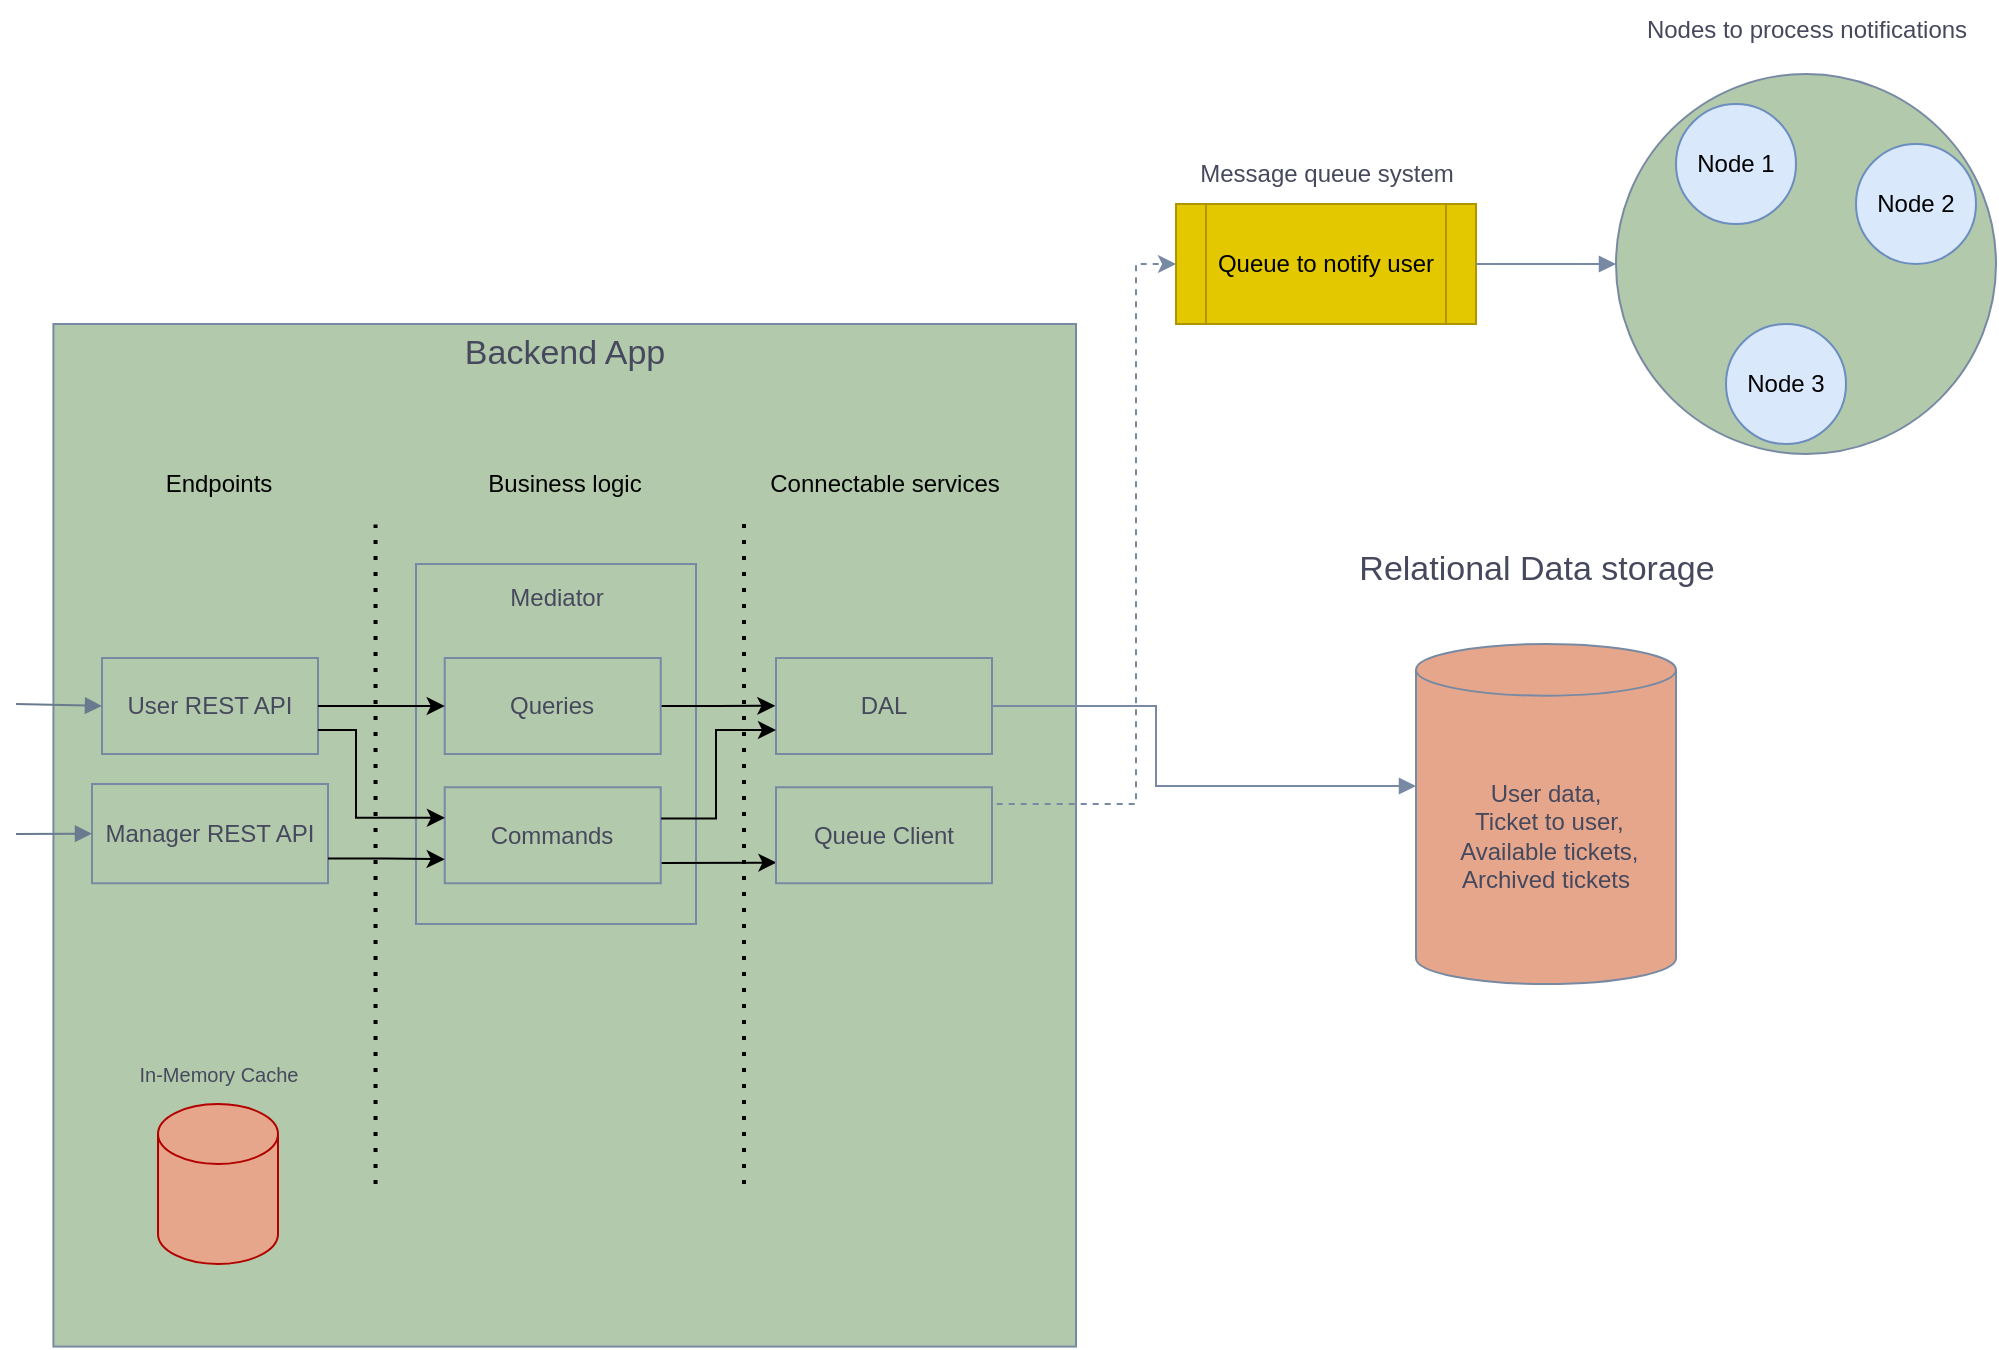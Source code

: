 <mxfile version="24.7.16">
  <diagram name="Page-1" id="6133507b-19e7-1e82-6fc7-422aa6c4b21f">
    <mxGraphModel dx="1200" dy="656" grid="1" gridSize="10" guides="1" tooltips="1" connect="1" arrows="1" fold="1" page="1" pageScale="1" pageWidth="1100" pageHeight="850" background="none" math="0" shadow="0">
      <root>
        <mxCell id="0" />
        <mxCell id="1" parent="0" />
        <mxCell id="8RKPcWR6JXZ6SVr-2ro6-47" value="" style="group;labelBackgroundColor=none;fontColor=#46495D;" parent="1" vertex="1" connectable="0">
          <mxGeometry x="810" y="48" width="190" height="227" as="geometry" />
        </mxCell>
        <mxCell id="8RKPcWR6JXZ6SVr-2ro6-45" value="" style="group;labelBackgroundColor=none;fontColor=#46495D;" parent="8RKPcWR6JXZ6SVr-2ro6-47" vertex="1" connectable="0">
          <mxGeometry y="37" width="190" height="190" as="geometry" />
        </mxCell>
        <mxCell id="8RKPcWR6JXZ6SVr-2ro6-37" value="" style="ellipse;whiteSpace=wrap;html=1;aspect=fixed;labelBackgroundColor=none;fillColor=#B2C9AB;strokeColor=#788AA3;fontColor=#46495D;" parent="8RKPcWR6JXZ6SVr-2ro6-45" vertex="1">
          <mxGeometry width="190" height="190" as="geometry" />
        </mxCell>
        <mxCell id="8RKPcWR6JXZ6SVr-2ro6-38" value="Node 1" style="ellipse;whiteSpace=wrap;html=1;aspect=fixed;labelBackgroundColor=none;fillColor=#dae8fc;strokeColor=#6c8ebf;" parent="8RKPcWR6JXZ6SVr-2ro6-45" vertex="1">
          <mxGeometry x="30" y="15" width="60" height="60" as="geometry" />
        </mxCell>
        <mxCell id="8RKPcWR6JXZ6SVr-2ro6-39" value="Node 2" style="ellipse;whiteSpace=wrap;html=1;aspect=fixed;labelBackgroundColor=none;fillColor=#dae8fc;strokeColor=#6c8ebf;" parent="8RKPcWR6JXZ6SVr-2ro6-45" vertex="1">
          <mxGeometry x="120" y="35" width="60" height="60" as="geometry" />
        </mxCell>
        <mxCell id="8RKPcWR6JXZ6SVr-2ro6-40" value="Node 3" style="ellipse;whiteSpace=wrap;html=1;aspect=fixed;labelBackgroundColor=none;fillColor=#dae8fc;strokeColor=#6c8ebf;" parent="8RKPcWR6JXZ6SVr-2ro6-45" vertex="1">
          <mxGeometry x="55" y="125" width="60" height="60" as="geometry" />
        </mxCell>
        <mxCell id="8RKPcWR6JXZ6SVr-2ro6-46" value="Nodes to process notifications" style="text;html=1;align=center;verticalAlign=middle;resizable=0;points=[];autosize=1;strokeColor=none;fillColor=none;labelBackgroundColor=none;fontColor=#46495D;" parent="8RKPcWR6JXZ6SVr-2ro6-47" vertex="1">
          <mxGeometry x="5" width="180" height="30" as="geometry" />
        </mxCell>
        <mxCell id="8RKPcWR6JXZ6SVr-2ro6-53" value="" style="group;labelBackgroundColor=none;fontColor=#46495D;" parent="1" vertex="1" connectable="0">
          <mxGeometry x="430" y="120" width="310" height="90" as="geometry" />
        </mxCell>
        <mxCell id="8RKPcWR6JXZ6SVr-2ro6-51" value="" style="group;labelBackgroundColor=none;fontColor=#46495D;" parent="8RKPcWR6JXZ6SVr-2ro6-53" vertex="1" connectable="0">
          <mxGeometry y="30" width="310" height="60" as="geometry" />
        </mxCell>
        <mxCell id="8RKPcWR6JXZ6SVr-2ro6-36" value="Queue to notify user" style="shape=process;whiteSpace=wrap;html=1;backgroundOutline=1;labelBackgroundColor=none;fillColor=#e3c800;strokeColor=#B09500;fontColor=#000000;" parent="8RKPcWR6JXZ6SVr-2ro6-51" vertex="1">
          <mxGeometry x="160" width="150" height="60" as="geometry" />
        </mxCell>
        <mxCell id="8RKPcWR6JXZ6SVr-2ro6-52" value="Message queue system" style="text;html=1;align=center;verticalAlign=middle;resizable=0;points=[];autosize=1;strokeColor=none;fillColor=none;labelBackgroundColor=none;fontColor=#46495D;" parent="8RKPcWR6JXZ6SVr-2ro6-53" vertex="1">
          <mxGeometry x="160" width="150" height="30" as="geometry" />
        </mxCell>
        <mxCell id="8RKPcWR6JXZ6SVr-2ro6-56" value="" style="edgeStyle=orthogonalEdgeStyle;rounded=0;orthogonalLoop=1;jettySize=auto;html=1;entryX=1;entryY=0.5;entryDx=0;entryDy=0;labelBackgroundColor=none;strokeColor=#788AA3;fontColor=default;endArrow=none;endFill=0;startArrow=block;startFill=1;" parent="1" source="8RKPcWR6JXZ6SVr-2ro6-37" target="8RKPcWR6JXZ6SVr-2ro6-36" edge="1">
          <mxGeometry relative="1" as="geometry" />
        </mxCell>
        <mxCell id="8RKPcWR6JXZ6SVr-2ro6-8" value="" style="whiteSpace=wrap;html=1;aspect=fixed;labelBackgroundColor=none;fillColor=#B2C9AB;strokeColor=#788AA3;fontColor=#46495D;" parent="1" vertex="1">
          <mxGeometry x="28.71" y="210" width="511.29" height="511.29" as="geometry" />
        </mxCell>
        <mxCell id="8RKPcWR6JXZ6SVr-2ro6-10" value="User REST API" style="shape=parallelogram;perimeter=parallelogramPerimeter;whiteSpace=wrap;html=1;fixedSize=1;size=-12;labelBackgroundColor=none;fillColor=#B2C9AB;strokeColor=#788AA3;fontColor=#46495D;" parent="1" vertex="1">
          <mxGeometry x="53" y="377" width="108" height="48" as="geometry" />
        </mxCell>
        <mxCell id="8RKPcWR6JXZ6SVr-2ro6-11" value="Manager REST API" style="shape=parallelogram;perimeter=parallelogramPerimeter;whiteSpace=wrap;html=1;fixedSize=1;size=-2;labelBackgroundColor=none;fillColor=#B2C9AB;strokeColor=#788AA3;fontColor=#46495D;" parent="1" vertex="1">
          <mxGeometry x="48" y="440" width="118" height="49.65" as="geometry" />
        </mxCell>
        <mxCell id="8RKPcWR6JXZ6SVr-2ro6-16" value="&lt;div style=&quot;font-size: 17px;&quot;&gt;Backend App&lt;/div&gt;" style="text;html=1;align=center;verticalAlign=middle;resizable=0;points=[];autosize=1;strokeColor=none;fillColor=none;labelBackgroundColor=none;fontColor=#46495D;" parent="1" vertex="1">
          <mxGeometry x="224.357" y="210" width="120" height="30" as="geometry" />
        </mxCell>
        <mxCell id="8RKPcWR6JXZ6SVr-2ro6-25" value="" style="shape=cylinder3;whiteSpace=wrap;html=1;boundedLbl=1;backgroundOutline=1;size=15;labelBackgroundColor=none;fillColor=#E5A68C;strokeColor=#B20000;fontColor=#ffffff;" parent="1" vertex="1">
          <mxGeometry x="81" y="600" width="60" height="80" as="geometry" />
        </mxCell>
        <mxCell id="8RKPcWR6JXZ6SVr-2ro6-26" value="In-Memory Cache" style="text;html=1;align=center;verticalAlign=middle;resizable=0;points=[];autosize=1;strokeColor=none;fillColor=none;labelBackgroundColor=none;fontColor=#46495D;fontSize=10;" parent="1" vertex="1">
          <mxGeometry x="61" y="570" width="100" height="30" as="geometry" />
        </mxCell>
        <mxCell id="0PDf38OQBH20sMYJH-qJ-4" value="DAL" style="shape=parallelogram;perimeter=parallelogramPerimeter;whiteSpace=wrap;html=1;fixedSize=1;size=-12;labelBackgroundColor=none;fillColor=#B2C9AB;strokeColor=#788AA3;fontColor=#46495D;" parent="1" vertex="1">
          <mxGeometry x="390" y="377" width="108" height="48" as="geometry" />
        </mxCell>
        <mxCell id="8RKPcWR6JXZ6SVr-2ro6-43" value="" style="edgeStyle=orthogonalEdgeStyle;rounded=0;orthogonalLoop=1;jettySize=auto;html=1;labelBackgroundColor=none;strokeColor=#788AA3;fontColor=default;exitX=1;exitY=0.5;exitDx=0;exitDy=0;endArrow=block;endFill=1;" parent="1" source="0PDf38OQBH20sMYJH-qJ-4" target="8RKPcWR6JXZ6SVr-2ro6-17" edge="1">
          <mxGeometry relative="1" as="geometry">
            <mxPoint x="430" y="460" as="sourcePoint" />
            <mxPoint x="770" y="440" as="targetPoint" />
            <Array as="points">
              <mxPoint x="580" y="401" />
              <mxPoint x="580" y="441" />
            </Array>
          </mxGeometry>
        </mxCell>
        <mxCell id="0PDf38OQBH20sMYJH-qJ-5" value="" style="endArrow=block;html=1;rounded=0;entryX=0;entryY=0.5;entryDx=0;entryDy=0;strokeColor=#6A7A8F;endFill=1;" parent="1" target="8RKPcWR6JXZ6SVr-2ro6-10" edge="1">
          <mxGeometry width="50" height="50" relative="1" as="geometry">
            <mxPoint x="10" y="400" as="sourcePoint" />
            <mxPoint x="250" y="410" as="targetPoint" />
          </mxGeometry>
        </mxCell>
        <mxCell id="0PDf38OQBH20sMYJH-qJ-6" value="" style="endArrow=block;html=1;rounded=0;entryX=0;entryY=0.5;entryDx=0;entryDy=0;strokeColor=#6A7A8F;endFill=1;" parent="1" target="8RKPcWR6JXZ6SVr-2ro6-11" edge="1">
          <mxGeometry width="50" height="50" relative="1" as="geometry">
            <mxPoint x="10" y="465" as="sourcePoint" />
            <mxPoint x="52" y="481.71" as="targetPoint" />
          </mxGeometry>
        </mxCell>
        <mxCell id="0PDf38OQBH20sMYJH-qJ-7" value="" style="endArrow=none;dashed=1;html=1;dashPattern=1 3;strokeWidth=2;rounded=0;entryX=0.315;entryY=0.196;entryDx=0;entryDy=0;entryPerimeter=0;exitX=0.315;exitY=0.841;exitDx=0;exitDy=0;exitPerimeter=0;" parent="1" source="8RKPcWR6JXZ6SVr-2ro6-8" target="8RKPcWR6JXZ6SVr-2ro6-8" edge="1">
          <mxGeometry width="50" height="50" relative="1" as="geometry">
            <mxPoint x="190" y="460" as="sourcePoint" />
            <mxPoint x="240" y="410" as="targetPoint" />
          </mxGeometry>
        </mxCell>
        <mxCell id="0PDf38OQBH20sMYJH-qJ-8" value="Endpoints" style="text;html=1;align=center;verticalAlign=middle;resizable=0;points=[];autosize=1;strokeColor=none;fillColor=none;" parent="1" vertex="1">
          <mxGeometry x="71" y="275" width="80" height="30" as="geometry" />
        </mxCell>
        <mxCell id="0PDf38OQBH20sMYJH-qJ-9" value="" style="endArrow=none;dashed=1;html=1;dashPattern=1 3;strokeWidth=2;rounded=0;entryX=0.315;entryY=0.196;entryDx=0;entryDy=0;entryPerimeter=0;exitX=0.315;exitY=0.841;exitDx=0;exitDy=0;exitPerimeter=0;" parent="1" edge="1">
          <mxGeometry width="50" height="50" relative="1" as="geometry">
            <mxPoint x="374" y="640" as="sourcePoint" />
            <mxPoint x="374" y="310" as="targetPoint" />
          </mxGeometry>
        </mxCell>
        <mxCell id="0PDf38OQBH20sMYJH-qJ-10" value="Connectable services" style="text;html=1;align=center;verticalAlign=middle;resizable=0;points=[];autosize=1;strokeColor=none;fillColor=none;" parent="1" vertex="1">
          <mxGeometry x="374" y="275" width="140" height="30" as="geometry" />
        </mxCell>
        <mxCell id="0PDf38OQBH20sMYJH-qJ-11" value="Business logic" style="text;html=1;align=center;verticalAlign=middle;resizable=0;points=[];autosize=1;strokeColor=none;fillColor=none;" parent="1" vertex="1">
          <mxGeometry x="234.36" y="275" width="100" height="30" as="geometry" />
        </mxCell>
        <mxCell id="0PDf38OQBH20sMYJH-qJ-12" value="" style="shape=parallelogram;perimeter=parallelogramPerimeter;whiteSpace=wrap;html=1;fixedSize=1;size=-12;labelBackgroundColor=none;fillColor=#B2C9AB;strokeColor=#788AA3;fontColor=#46495D;" parent="1" vertex="1">
          <mxGeometry x="210" y="330" width="140" height="180" as="geometry" />
        </mxCell>
        <mxCell id="0PDf38OQBH20sMYJH-qJ-13" value="&lt;div style=&quot;font-size: 12px;&quot;&gt;Mediator&lt;/div&gt;" style="text;html=1;align=center;verticalAlign=middle;resizable=0;points=[];autosize=1;strokeColor=none;fillColor=none;labelBackgroundColor=none;fontColor=#46495D;fontSize=12;" parent="1" vertex="1">
          <mxGeometry x="244.997" y="332" width="70" height="30" as="geometry" />
        </mxCell>
        <mxCell id="0PDf38OQBH20sMYJH-qJ-19" style="edgeStyle=orthogonalEdgeStyle;rounded=0;orthogonalLoop=1;jettySize=auto;html=1;exitX=1;exitY=0.5;exitDx=0;exitDy=0;entryX=-0.003;entryY=0.498;entryDx=0;entryDy=0;entryPerimeter=0;" parent="1" source="0PDf38OQBH20sMYJH-qJ-14" target="0PDf38OQBH20sMYJH-qJ-4" edge="1">
          <mxGeometry relative="1" as="geometry">
            <mxPoint x="390" y="400" as="targetPoint" />
            <Array as="points">
              <mxPoint x="361" y="401" />
            </Array>
          </mxGeometry>
        </mxCell>
        <mxCell id="0PDf38OQBH20sMYJH-qJ-14" value="Queries" style="shape=parallelogram;perimeter=parallelogramPerimeter;whiteSpace=wrap;html=1;fixedSize=1;size=-12;labelBackgroundColor=none;fillColor=#B2C9AB;strokeColor=#788AA3;fontColor=#46495D;" parent="1" vertex="1">
          <mxGeometry x="224.36" y="377" width="108" height="48" as="geometry" />
        </mxCell>
        <mxCell id="0PDf38OQBH20sMYJH-qJ-20" style="edgeStyle=orthogonalEdgeStyle;rounded=0;orthogonalLoop=1;jettySize=auto;html=1;exitX=1;exitY=0.789;exitDx=0;exitDy=0;exitPerimeter=0;entryX=0.002;entryY=0.784;entryDx=0;entryDy=0;entryPerimeter=0;" parent="1" source="0PDf38OQBH20sMYJH-qJ-15" target="0PDf38OQBH20sMYJH-qJ-21" edge="1">
          <mxGeometry relative="1" as="geometry">
            <mxPoint x="390" y="466" as="targetPoint" />
            <Array as="points">
              <mxPoint x="390" y="479" />
            </Array>
          </mxGeometry>
        </mxCell>
        <mxCell id="0PDf38OQBH20sMYJH-qJ-15" value="Commands" style="shape=parallelogram;perimeter=parallelogramPerimeter;whiteSpace=wrap;html=1;fixedSize=1;size=-12;labelBackgroundColor=none;fillColor=#B2C9AB;strokeColor=#788AA3;fontColor=#46495D;" parent="1" vertex="1">
          <mxGeometry x="224.36" y="441.65" width="108" height="48" as="geometry" />
        </mxCell>
        <mxCell id="0PDf38OQBH20sMYJH-qJ-16" style="edgeStyle=orthogonalEdgeStyle;rounded=0;orthogonalLoop=1;jettySize=auto;html=1;exitX=1;exitY=0.5;exitDx=0;exitDy=0;entryX=0;entryY=0.5;entryDx=0;entryDy=0;" parent="1" source="8RKPcWR6JXZ6SVr-2ro6-10" target="0PDf38OQBH20sMYJH-qJ-14" edge="1">
          <mxGeometry relative="1" as="geometry" />
        </mxCell>
        <mxCell id="0PDf38OQBH20sMYJH-qJ-17" style="edgeStyle=orthogonalEdgeStyle;rounded=0;orthogonalLoop=1;jettySize=auto;html=1;exitX=1;exitY=0.75;exitDx=0;exitDy=0;entryX=0.001;entryY=0.318;entryDx=0;entryDy=0;entryPerimeter=0;" parent="1" source="8RKPcWR6JXZ6SVr-2ro6-10" target="0PDf38OQBH20sMYJH-qJ-15" edge="1">
          <mxGeometry relative="1" as="geometry">
            <Array as="points">
              <mxPoint x="180" y="413" />
              <mxPoint x="180" y="457" />
            </Array>
          </mxGeometry>
        </mxCell>
        <mxCell id="0PDf38OQBH20sMYJH-qJ-18" style="edgeStyle=orthogonalEdgeStyle;rounded=0;orthogonalLoop=1;jettySize=auto;html=1;exitX=1;exitY=0.75;exitDx=0;exitDy=0;entryX=0;entryY=0.75;entryDx=0;entryDy=0;" parent="1" source="8RKPcWR6JXZ6SVr-2ro6-11" target="0PDf38OQBH20sMYJH-qJ-15" edge="1">
          <mxGeometry relative="1" as="geometry">
            <Array as="points" />
          </mxGeometry>
        </mxCell>
        <mxCell id="0PDf38OQBH20sMYJH-qJ-21" value="Queue Client" style="shape=parallelogram;perimeter=parallelogramPerimeter;whiteSpace=wrap;html=1;fixedSize=1;size=-12;labelBackgroundColor=none;fillColor=#B2C9AB;strokeColor=#788AA3;fontColor=#46495D;" parent="1" vertex="1">
          <mxGeometry x="390" y="441.65" width="108" height="48" as="geometry" />
        </mxCell>
        <mxCell id="0PDf38OQBH20sMYJH-qJ-23" style="edgeStyle=orthogonalEdgeStyle;rounded=0;orthogonalLoop=1;jettySize=auto;html=1;exitX=1.002;exitY=0.324;exitDx=0;exitDy=0;entryX=0;entryY=0.75;entryDx=0;entryDy=0;exitPerimeter=0;" parent="1" source="0PDf38OQBH20sMYJH-qJ-15" target="0PDf38OQBH20sMYJH-qJ-4" edge="1">
          <mxGeometry relative="1" as="geometry">
            <Array as="points">
              <mxPoint x="360" y="457" />
              <mxPoint x="360" y="413" />
            </Array>
          </mxGeometry>
        </mxCell>
        <mxCell id="0PDf38OQBH20sMYJH-qJ-24" value="" style="edgeStyle=orthogonalEdgeStyle;rounded=0;orthogonalLoop=1;jettySize=auto;html=1;labelBackgroundColor=none;strokeColor=#788AA3;fontColor=default;exitX=1;exitY=0.5;exitDx=0;exitDy=0;entryX=0;entryY=0.5;entryDx=0;entryDy=0;dashed=1;" parent="1" source="0PDf38OQBH20sMYJH-qJ-21" target="8RKPcWR6JXZ6SVr-2ro6-36" edge="1">
          <mxGeometry relative="1" as="geometry">
            <mxPoint x="508" y="384" as="sourcePoint" />
            <mxPoint x="940" y="451" as="targetPoint" />
            <Array as="points">
              <mxPoint x="498" y="450" />
              <mxPoint x="570" y="450" />
              <mxPoint x="570" y="180" />
            </Array>
          </mxGeometry>
        </mxCell>
        <mxCell id="8RKPcWR6JXZ6SVr-2ro6-17" value="User data,&lt;br&gt;&amp;nbsp;Ticket to user,&lt;br&gt;&amp;nbsp;Available tickets,&lt;br&gt;Archived tickets" style="shape=cylinder3;whiteSpace=wrap;html=1;boundedLbl=1;backgroundOutline=1;size=12.921;labelBackgroundColor=none;fillColor=#E5A68C;strokeColor=#788AA3;fontColor=#46495D;" parent="1" vertex="1">
          <mxGeometry x="710" y="370" width="130" height="170" as="geometry" />
        </mxCell>
        <mxCell id="8RKPcWR6JXZ6SVr-2ro6-18" value="Relational Data storage&lt;div style=&quot;font-size: 17px;&quot;&gt;&lt;br style=&quot;font-size: 17px;&quot;&gt;&lt;/div&gt;" style="text;html=1;align=center;verticalAlign=middle;resizable=0;points=[];autosize=1;strokeColor=none;fillColor=none;fontSize=17;labelBackgroundColor=none;fontColor=#46495D;" parent="1" vertex="1">
          <mxGeometry x="670" y="318" width="200" height="50" as="geometry" />
        </mxCell>
      </root>
    </mxGraphModel>
  </diagram>
</mxfile>
